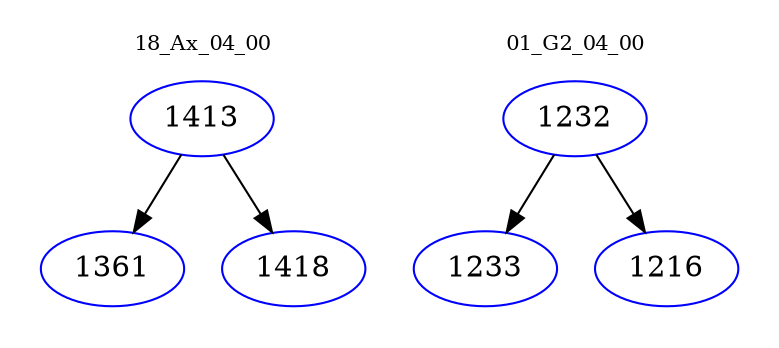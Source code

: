 digraph{
subgraph cluster_0 {
color = white
label = "18_Ax_04_00";
fontsize=10;
T0_1413 [label="1413", color="blue"]
T0_1413 -> T0_1361 [color="black"]
T0_1361 [label="1361", color="blue"]
T0_1413 -> T0_1418 [color="black"]
T0_1418 [label="1418", color="blue"]
}
subgraph cluster_1 {
color = white
label = "01_G2_04_00";
fontsize=10;
T1_1232 [label="1232", color="blue"]
T1_1232 -> T1_1233 [color="black"]
T1_1233 [label="1233", color="blue"]
T1_1232 -> T1_1216 [color="black"]
T1_1216 [label="1216", color="blue"]
}
}
